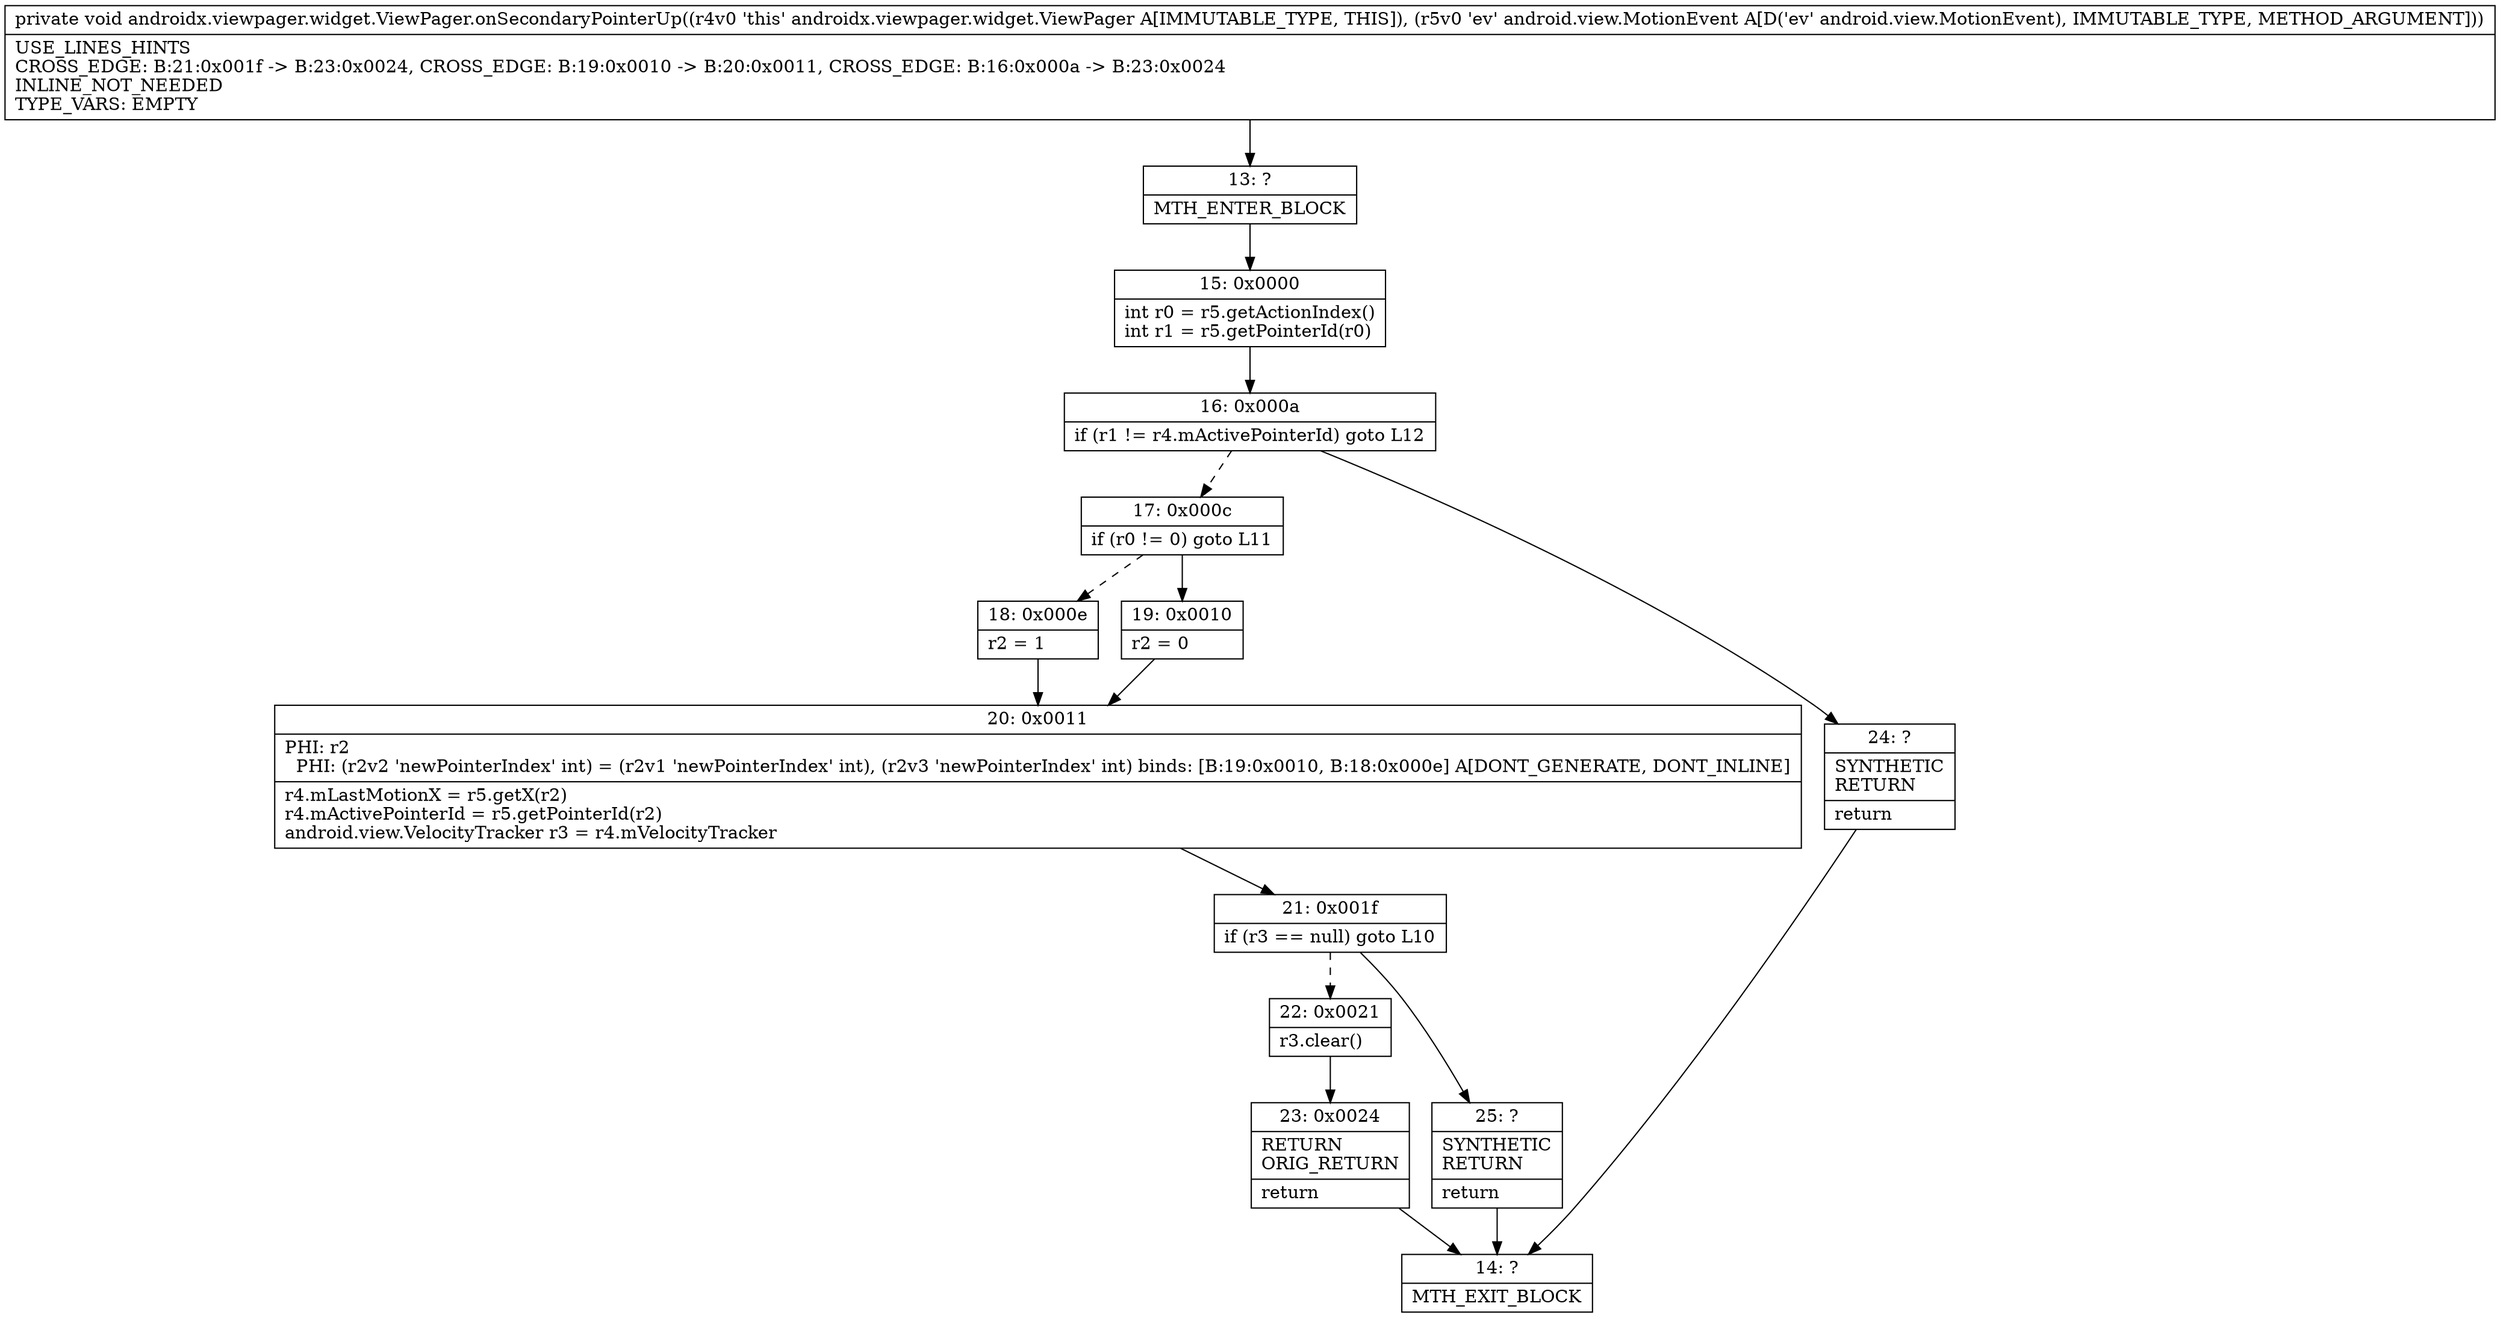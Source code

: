 digraph "CFG forandroidx.viewpager.widget.ViewPager.onSecondaryPointerUp(Landroid\/view\/MotionEvent;)V" {
Node_13 [shape=record,label="{13\:\ ?|MTH_ENTER_BLOCK\l}"];
Node_15 [shape=record,label="{15\:\ 0x0000|int r0 = r5.getActionIndex()\lint r1 = r5.getPointerId(r0)\l}"];
Node_16 [shape=record,label="{16\:\ 0x000a|if (r1 != r4.mActivePointerId) goto L12\l}"];
Node_17 [shape=record,label="{17\:\ 0x000c|if (r0 != 0) goto L11\l}"];
Node_18 [shape=record,label="{18\:\ 0x000e|r2 = 1\l}"];
Node_20 [shape=record,label="{20\:\ 0x0011|PHI: r2 \l  PHI: (r2v2 'newPointerIndex' int) = (r2v1 'newPointerIndex' int), (r2v3 'newPointerIndex' int) binds: [B:19:0x0010, B:18:0x000e] A[DONT_GENERATE, DONT_INLINE]\l|r4.mLastMotionX = r5.getX(r2)\lr4.mActivePointerId = r5.getPointerId(r2)\landroid.view.VelocityTracker r3 = r4.mVelocityTracker\l}"];
Node_21 [shape=record,label="{21\:\ 0x001f|if (r3 == null) goto L10\l}"];
Node_22 [shape=record,label="{22\:\ 0x0021|r3.clear()\l}"];
Node_23 [shape=record,label="{23\:\ 0x0024|RETURN\lORIG_RETURN\l|return\l}"];
Node_14 [shape=record,label="{14\:\ ?|MTH_EXIT_BLOCK\l}"];
Node_25 [shape=record,label="{25\:\ ?|SYNTHETIC\lRETURN\l|return\l}"];
Node_19 [shape=record,label="{19\:\ 0x0010|r2 = 0\l}"];
Node_24 [shape=record,label="{24\:\ ?|SYNTHETIC\lRETURN\l|return\l}"];
MethodNode[shape=record,label="{private void androidx.viewpager.widget.ViewPager.onSecondaryPointerUp((r4v0 'this' androidx.viewpager.widget.ViewPager A[IMMUTABLE_TYPE, THIS]), (r5v0 'ev' android.view.MotionEvent A[D('ev' android.view.MotionEvent), IMMUTABLE_TYPE, METHOD_ARGUMENT]))  | USE_LINES_HINTS\lCROSS_EDGE: B:21:0x001f \-\> B:23:0x0024, CROSS_EDGE: B:19:0x0010 \-\> B:20:0x0011, CROSS_EDGE: B:16:0x000a \-\> B:23:0x0024\lINLINE_NOT_NEEDED\lTYPE_VARS: EMPTY\l}"];
MethodNode -> Node_13;Node_13 -> Node_15;
Node_15 -> Node_16;
Node_16 -> Node_17[style=dashed];
Node_16 -> Node_24;
Node_17 -> Node_18[style=dashed];
Node_17 -> Node_19;
Node_18 -> Node_20;
Node_20 -> Node_21;
Node_21 -> Node_22[style=dashed];
Node_21 -> Node_25;
Node_22 -> Node_23;
Node_23 -> Node_14;
Node_25 -> Node_14;
Node_19 -> Node_20;
Node_24 -> Node_14;
}


